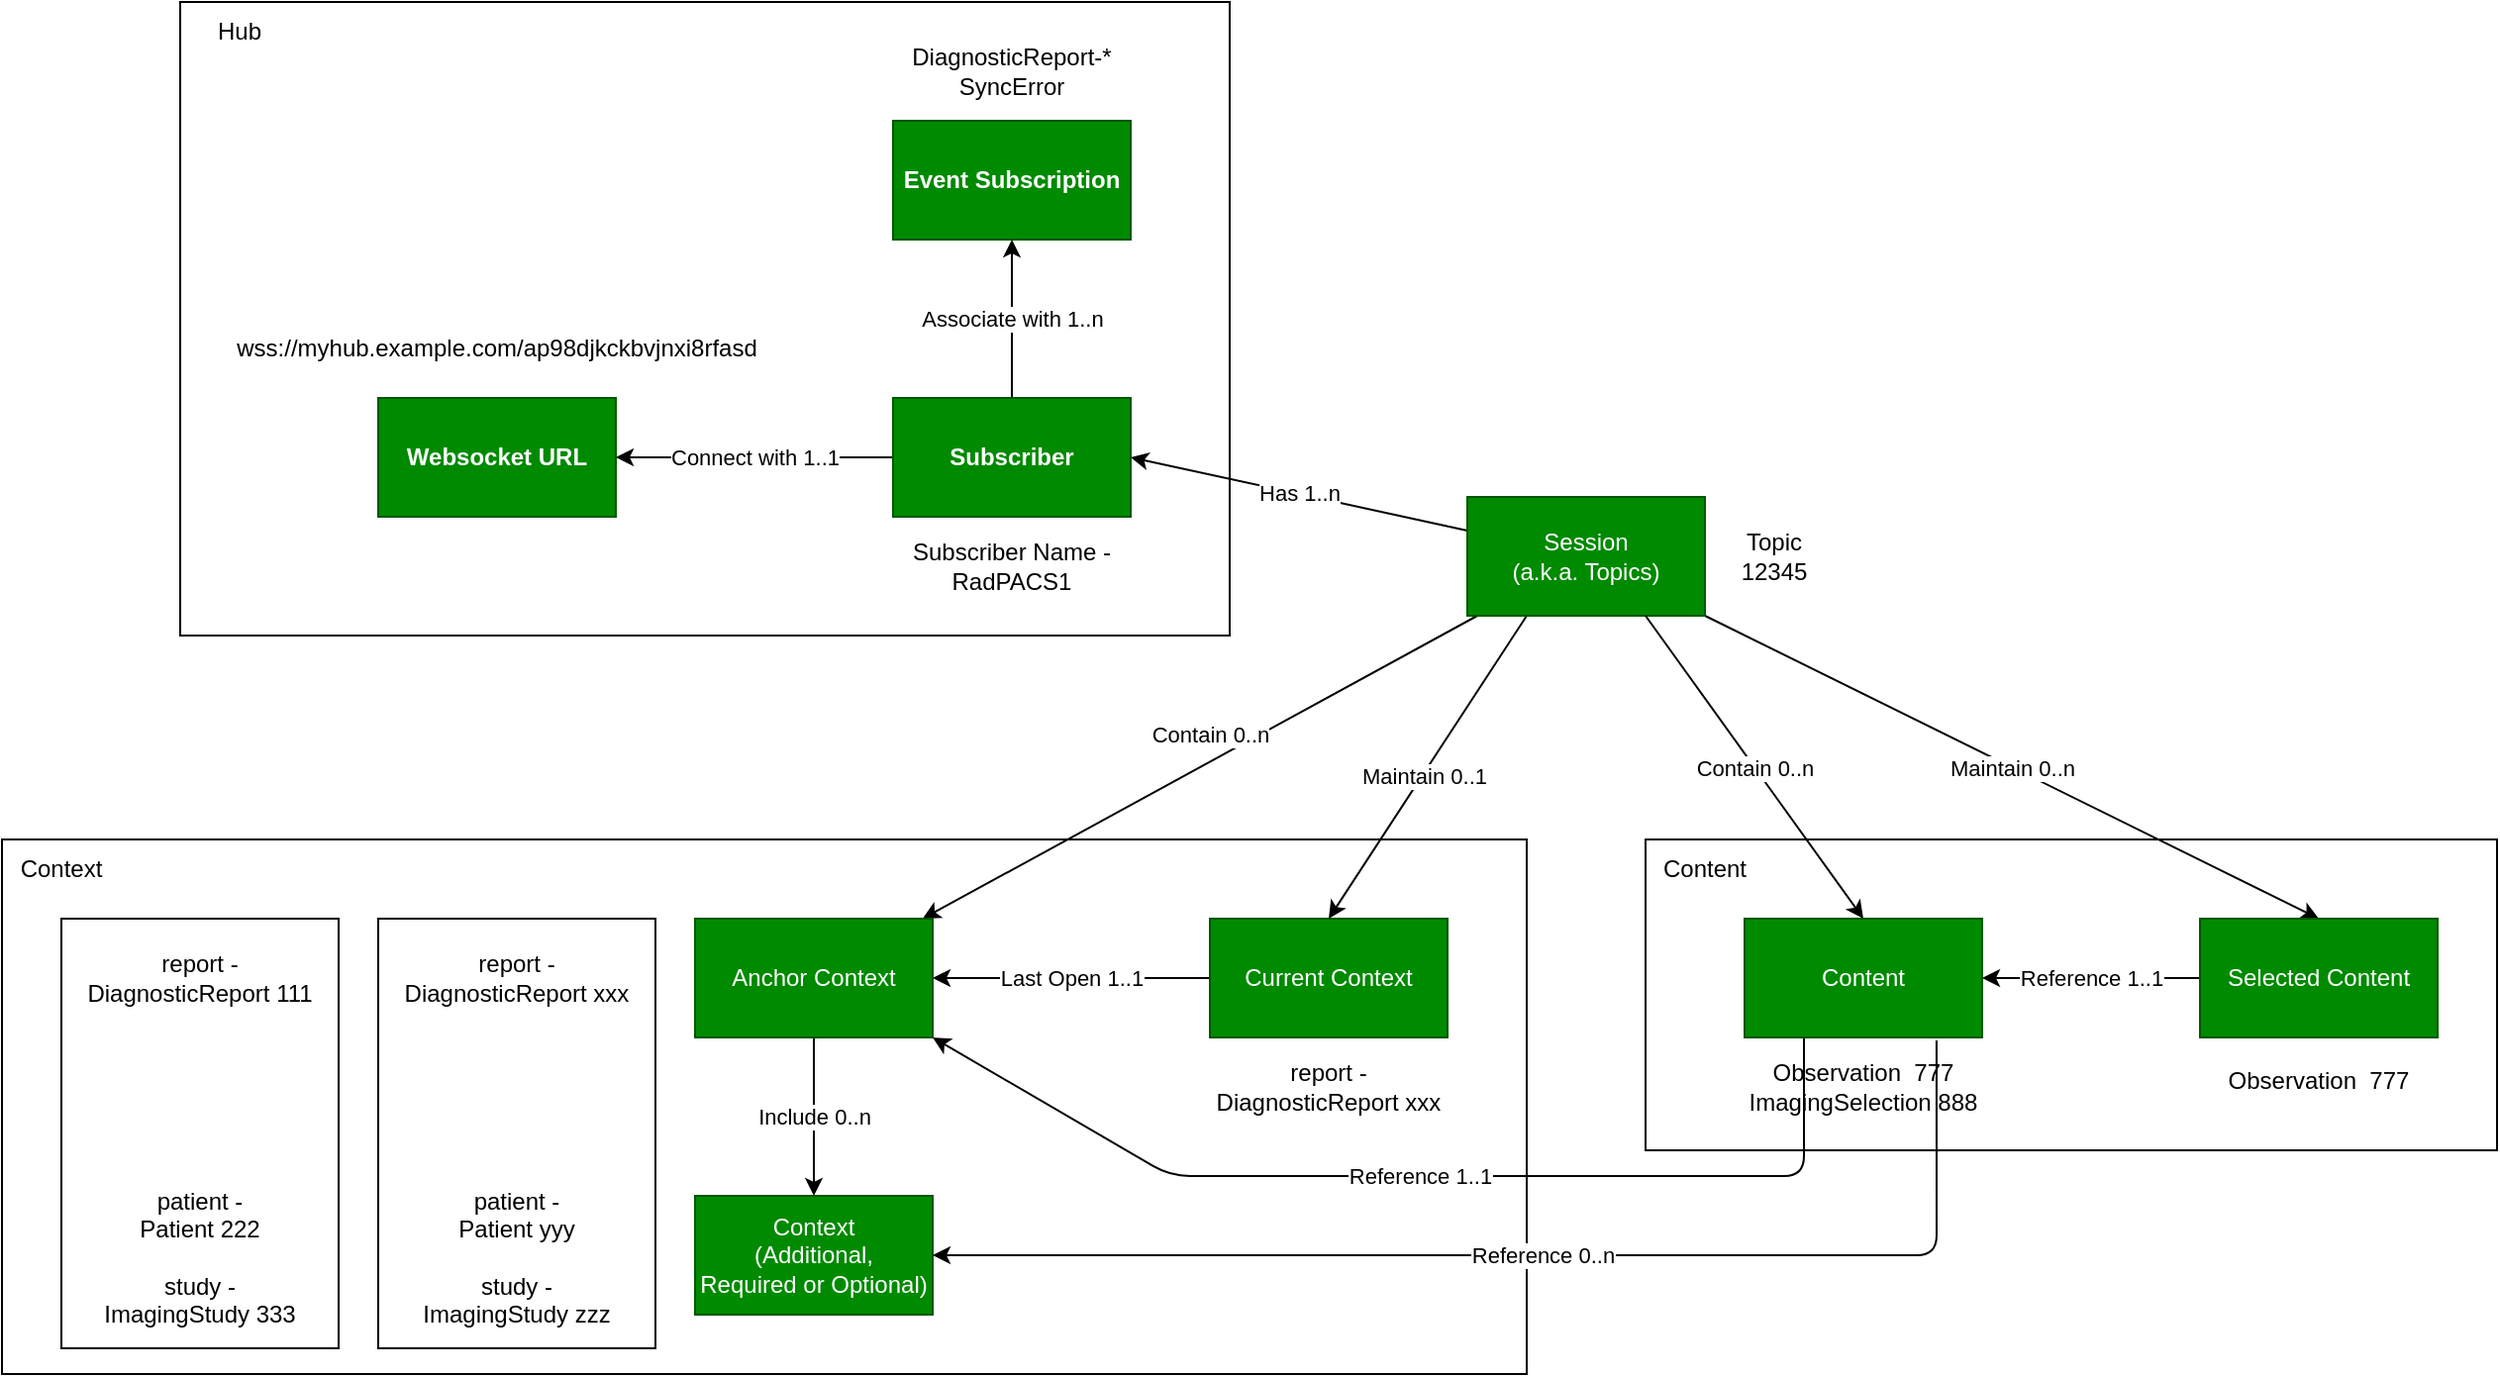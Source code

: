 <mxfile>
    <diagram id="u37TdR3Up0tB3ALFowDp" name="Data Model">
        <mxGraphModel dx="1587" dy="1601" grid="1" gridSize="10" guides="1" tooltips="1" connect="1" arrows="1" fold="1" page="1" pageScale="1" pageWidth="850" pageHeight="1100" math="0" shadow="0">
            <root>
                <mxCell id="0"/>
                <mxCell id="1" parent="0"/>
                <mxCell id="58" value="" style="rounded=0;whiteSpace=wrap;html=1;fillColor=none;" parent="1" vertex="1">
                    <mxGeometry x="-500" y="313" width="770" height="270" as="geometry"/>
                </mxCell>
                <mxCell id="60" value="" style="rounded=0;whiteSpace=wrap;html=1;fillColor=none;" parent="1" vertex="1">
                    <mxGeometry x="330" y="313" width="430" height="157" as="geometry"/>
                </mxCell>
                <mxCell id="56" value="" style="rounded=0;whiteSpace=wrap;html=1;fillColor=none;" parent="1" vertex="1">
                    <mxGeometry x="-410" y="-110" width="530" height="320" as="geometry"/>
                </mxCell>
                <mxCell id="7" value="" style="edgeStyle=none;html=1;" parent="1" source="3" target="6" edge="1">
                    <mxGeometry relative="1" as="geometry"/>
                </mxCell>
                <mxCell id="8" value="Contain 0..n" style="edgeLabel;html=1;align=center;verticalAlign=middle;resizable=0;points=[];" parent="7" vertex="1" connectable="0">
                    <mxGeometry x="-0.25" y="4" relative="1" as="geometry">
                        <mxPoint x="-32" y="-1" as="offset"/>
                    </mxGeometry>
                </mxCell>
                <mxCell id="15" value="Has 1..n" style="edgeStyle=none;html=1;entryX=1;entryY=0.5;entryDx=0;entryDy=0;" parent="1" source="3" target="19" edge="1">
                    <mxGeometry relative="1" as="geometry">
                        <mxPoint x="120" y="170" as="targetPoint"/>
                    </mxGeometry>
                </mxCell>
                <mxCell id="35" style="edgeStyle=none;html=1;exitX=0.25;exitY=1;exitDx=0;exitDy=0;entryX=0.5;entryY=0;entryDx=0;entryDy=0;" parent="1" source="3" target="24" edge="1">
                    <mxGeometry relative="1" as="geometry"/>
                </mxCell>
                <mxCell id="45" value="Maintain 0..1" style="edgeLabel;html=1;align=center;verticalAlign=middle;resizable=0;points=[];" parent="35" vertex="1" connectable="0">
                    <mxGeometry x="0.053" relative="1" as="geometry">
                        <mxPoint as="offset"/>
                    </mxGeometry>
                </mxCell>
                <mxCell id="Kga4_0DMdmYmjc2Gxt2p-82" value="Maintain 0..n" style="edgeStyle=none;html=1;exitX=1;exitY=1;exitDx=0;exitDy=0;entryX=0.5;entryY=0;entryDx=0;entryDy=0;startArrow=none;startFill=0;endArrow=classic;endFill=1;" edge="1" parent="1" source="3" target="ShL6OGzyEPJJIIMobuB--70">
                    <mxGeometry relative="1" as="geometry"/>
                </mxCell>
                <mxCell id="3" value="Session&lt;br&gt;(a.k.a. Topics)" style="rounded=0;whiteSpace=wrap;html=1;fillColor=#008a00;fontColor=#ffffff;strokeColor=#005700;" parent="1" vertex="1">
                    <mxGeometry x="240" y="140" width="120" height="60" as="geometry"/>
                </mxCell>
                <mxCell id="10" value="Include 0..n" style="edgeStyle=none;html=1;" parent="1" source="6" target="9" edge="1">
                    <mxGeometry relative="1" as="geometry"/>
                </mxCell>
                <mxCell id="25" value="Last Open 1..1" style="edgeStyle=none;html=1;startArrow=classic;startFill=1;endArrow=none;endFill=0;" parent="1" source="6" target="24" edge="1">
                    <mxGeometry relative="1" as="geometry"/>
                </mxCell>
                <mxCell id="6" value="Anchor Context" style="whiteSpace=wrap;html=1;rounded=0;fillColor=#008a00;fontColor=#ffffff;strokeColor=#005700;" parent="1" vertex="1">
                    <mxGeometry x="-150" y="353" width="120" height="60" as="geometry"/>
                </mxCell>
                <mxCell id="9" value="Context&lt;br&gt;(Additional,&lt;br&gt;Required or Optional)" style="whiteSpace=wrap;html=1;rounded=0;fillColor=#008a00;fontColor=#ffffff;strokeColor=#005700;" parent="1" vertex="1">
                    <mxGeometry x="-150" y="493" width="120" height="60" as="geometry"/>
                </mxCell>
                <mxCell id="ShL6OGzyEPJJIIMobuB--65" value="Connect with 1..1" style="edgeStyle=none;html=1;" edge="1" parent="1" source="19" target="ShL6OGzyEPJJIIMobuB--64">
                    <mxGeometry relative="1" as="geometry"/>
                </mxCell>
                <mxCell id="ShL6OGzyEPJJIIMobuB--67" value="Associate with 1..n" style="edgeStyle=none;html=1;" edge="1" parent="1" source="19" target="ShL6OGzyEPJJIIMobuB--66">
                    <mxGeometry relative="1" as="geometry"/>
                </mxCell>
                <mxCell id="19" value="Subscriber" style="whiteSpace=wrap;html=1;rounded=0;fontStyle=1;fillColor=#008a00;fontColor=#ffffff;strokeColor=#005700;" parent="1" vertex="1">
                    <mxGeometry x="-50" y="90" width="120" height="60" as="geometry"/>
                </mxCell>
                <mxCell id="24" value="Current Context" style="whiteSpace=wrap;html=1;rounded=0;fillColor=#008a00;fontColor=#ffffff;strokeColor=#005700;" parent="1" vertex="1">
                    <mxGeometry x="110" y="353" width="120" height="60" as="geometry"/>
                </mxCell>
                <mxCell id="50" value="Contain 0..n" style="edgeStyle=none;html=1;exitX=0.5;exitY=0;exitDx=0;exitDy=0;entryX=0.75;entryY=1;entryDx=0;entryDy=0;startArrow=classic;startFill=1;endArrow=none;endFill=0;" parent="1" source="26" target="3" edge="1">
                    <mxGeometry relative="1" as="geometry"/>
                </mxCell>
                <mxCell id="52" value="Reference 1..1" style="edgeStyle=none;html=1;exitX=0.25;exitY=1;exitDx=0;exitDy=0;entryX=1;entryY=1;entryDx=0;entryDy=0;startArrow=none;startFill=0;endArrow=classic;endFill=1;" parent="1" source="26" target="6" edge="1">
                    <mxGeometry relative="1" as="geometry">
                        <Array as="points">
                            <mxPoint x="410" y="483"/>
                            <mxPoint x="90" y="483"/>
                        </Array>
                    </mxGeometry>
                </mxCell>
                <mxCell id="53" value="Reference 0..n" style="edgeStyle=none;html=1;entryX=1;entryY=0.5;entryDx=0;entryDy=0;startArrow=none;startFill=0;endArrow=classic;endFill=1;exitX=0.808;exitY=1.025;exitDx=0;exitDy=0;exitPerimeter=0;" parent="1" source="26" target="9" edge="1">
                    <mxGeometry relative="1" as="geometry">
                        <Array as="points">
                            <mxPoint x="477" y="523"/>
                        </Array>
                    </mxGeometry>
                </mxCell>
                <mxCell id="57" value="Hub" style="text;html=1;strokeColor=none;fillColor=none;align=center;verticalAlign=middle;whiteSpace=wrap;rounded=0;" parent="1" vertex="1">
                    <mxGeometry x="-410" y="-110" width="60" height="30" as="geometry"/>
                </mxCell>
                <mxCell id="ShL6OGzyEPJJIIMobuB--71" value="Reference 1..1" style="edgeStyle=none;html=1;startArrow=classic;startFill=1;endArrow=none;endFill=0;" edge="1" parent="1" source="26" target="ShL6OGzyEPJJIIMobuB--70">
                    <mxGeometry relative="1" as="geometry"/>
                </mxCell>
                <mxCell id="26" value="Content" style="whiteSpace=wrap;html=1;rounded=0;fillColor=#008a00;fontColor=#ffffff;strokeColor=#005700;" parent="1" vertex="1">
                    <mxGeometry x="380" y="353" width="120" height="60" as="geometry"/>
                </mxCell>
                <mxCell id="59" value="Context&lt;span style=&quot;color: rgba(0 , 0 , 0 , 0) ; font-family: monospace ; font-size: 0px&quot;&gt;%3CmxGraphModel%3E%3Croot%3E%3CmxCell%20id%3D%220%22%2F%3E%3CmxCell%20id%3D%221%22%20parent%3D%220%22%2F%3E%3CmxCell%20id%3D%222%22%20value%3D%22%22%20style%3D%22rounded%3D0%3BwhiteSpace%3Dwrap%3Bhtml%3D1%3BfillColor%3Dnone%3B%22%20vertex%3D%221%22%20parent%3D%221%22%3E%3CmxGeometry%20x%3D%22-330%22%20y%3D%22-80%22%20width%3D%22740%22%20height%3D%22130%22%20as%3D%22geometry%22%2F%3E%3C%2FmxCell%3E%3CmxCell%20id%3D%223%22%20value%3D%22Activity%22%20style%3D%22text%3Bhtml%3D1%3BstrokeColor%3Dnone%3BfillColor%3Dnone%3Balign%3Dcenter%3BverticalAlign%3Dmiddle%3BwhiteSpace%3Dwrap%3Brounded%3D0%3B%22%20vertex%3D%221%22%20parent%3D%221%22%3E%3CmxGeometry%20x%3D%22-330%22%20y%3D%22-80%22%20width%3D%2260%22%20height%3D%2230%22%20as%3D%22geometry%22%2F%3E%3C%2FmxCell%3E%3C%2Froot%3E%3C%2FmxGraphModel%3E&lt;/span&gt;" style="text;html=1;strokeColor=none;fillColor=none;align=center;verticalAlign=middle;whiteSpace=wrap;rounded=0;" parent="1" vertex="1">
                    <mxGeometry x="-500" y="313" width="60" height="30" as="geometry"/>
                </mxCell>
                <mxCell id="61" value="Content" style="text;html=1;strokeColor=none;fillColor=none;align=center;verticalAlign=middle;whiteSpace=wrap;rounded=0;" parent="1" vertex="1">
                    <mxGeometry x="330" y="313" width="60" height="30" as="geometry"/>
                </mxCell>
                <mxCell id="ShL6OGzyEPJJIIMobuB--64" value="Websocket URL" style="whiteSpace=wrap;html=1;fillColor=#008a00;strokeColor=#005700;fontColor=#ffffff;rounded=0;fontStyle=1;" vertex="1" parent="1">
                    <mxGeometry x="-310" y="90" width="120" height="60" as="geometry"/>
                </mxCell>
                <mxCell id="ShL6OGzyEPJJIIMobuB--66" value="Event Subscription" style="whiteSpace=wrap;html=1;fillColor=#008a00;strokeColor=#005700;fontColor=#ffffff;rounded=0;fontStyle=1;" vertex="1" parent="1">
                    <mxGeometry x="-50" y="-50" width="120" height="60" as="geometry"/>
                </mxCell>
                <mxCell id="ShL6OGzyEPJJIIMobuB--70" value="Selected Content" style="whiteSpace=wrap;html=1;fillColor=#008a00;strokeColor=#005700;fontColor=#ffffff;rounded=0;" vertex="1" parent="1">
                    <mxGeometry x="610" y="353" width="120" height="60" as="geometry"/>
                </mxCell>
                <mxCell id="Kga4_0DMdmYmjc2Gxt2p-61" value="Topic 12345" style="text;strokeColor=none;align=center;fillColor=none;html=1;verticalAlign=middle;whiteSpace=wrap;rounded=0;" vertex="1" parent="1">
                    <mxGeometry x="365" y="155" width="60" height="30" as="geometry"/>
                </mxCell>
                <mxCell id="Kga4_0DMdmYmjc2Gxt2p-67" value="" style="group" vertex="1" connectable="0" parent="1">
                    <mxGeometry x="-470" y="353" width="140" height="217.25" as="geometry"/>
                </mxCell>
                <mxCell id="Kga4_0DMdmYmjc2Gxt2p-66" value="" style="whiteSpace=wrap;html=1;fillColor=none;" vertex="1" parent="Kga4_0DMdmYmjc2Gxt2p-67">
                    <mxGeometry width="140" height="217" as="geometry"/>
                </mxCell>
                <mxCell id="Kga4_0DMdmYmjc2Gxt2p-64" value="patient -&lt;br&gt;Patient 222&lt;br&gt;&lt;br&gt;study - ImagingStudy 333" style="text;strokeColor=none;align=center;fillColor=none;html=1;verticalAlign=middle;whiteSpace=wrap;rounded=0;" vertex="1" parent="Kga4_0DMdmYmjc2Gxt2p-67">
                    <mxGeometry x="15" y="124.25" width="110" height="93" as="geometry"/>
                </mxCell>
                <mxCell id="Kga4_0DMdmYmjc2Gxt2p-65" value="report - DiagnosticReport 111" style="text;strokeColor=none;align=center;fillColor=none;html=1;verticalAlign=middle;whiteSpace=wrap;rounded=0;" vertex="1" parent="Kga4_0DMdmYmjc2Gxt2p-67">
                    <mxGeometry x="10" y="15" width="120" height="30" as="geometry"/>
                </mxCell>
                <mxCell id="Kga4_0DMdmYmjc2Gxt2p-68" value="" style="group" vertex="1" connectable="0" parent="1">
                    <mxGeometry x="-310" y="353" width="140" height="217.25" as="geometry"/>
                </mxCell>
                <mxCell id="Kga4_0DMdmYmjc2Gxt2p-69" value="" style="whiteSpace=wrap;html=1;fillColor=none;" vertex="1" parent="Kga4_0DMdmYmjc2Gxt2p-68">
                    <mxGeometry width="140" height="217" as="geometry"/>
                </mxCell>
                <mxCell id="Kga4_0DMdmYmjc2Gxt2p-70" value="patient -&lt;br&gt;Patient yyy&lt;br&gt;&lt;br&gt;study - ImagingStudy zzz" style="text;strokeColor=none;align=center;fillColor=none;html=1;verticalAlign=middle;whiteSpace=wrap;rounded=0;" vertex="1" parent="Kga4_0DMdmYmjc2Gxt2p-68">
                    <mxGeometry x="15" y="124.25" width="110" height="93" as="geometry"/>
                </mxCell>
                <mxCell id="Kga4_0DMdmYmjc2Gxt2p-71" value="report - DiagnosticReport xxx" style="text;strokeColor=none;align=center;fillColor=none;html=1;verticalAlign=middle;whiteSpace=wrap;rounded=0;" vertex="1" parent="Kga4_0DMdmYmjc2Gxt2p-68">
                    <mxGeometry x="10" y="15" width="120" height="30" as="geometry"/>
                </mxCell>
                <mxCell id="Kga4_0DMdmYmjc2Gxt2p-76" value="report - DiagnosticReport xxx" style="text;strokeColor=none;align=center;fillColor=none;html=1;verticalAlign=middle;whiteSpace=wrap;rounded=0;" vertex="1" parent="1">
                    <mxGeometry x="110" y="423" width="120" height="30" as="geometry"/>
                </mxCell>
                <mxCell id="Kga4_0DMdmYmjc2Gxt2p-77" value="Observation&amp;nbsp; 777&lt;br&gt;ImagingSelection 888" style="text;strokeColor=none;align=center;fillColor=none;html=1;verticalAlign=middle;whiteSpace=wrap;rounded=0;" vertex="1" parent="1">
                    <mxGeometry x="370" y="423" width="140" height="30" as="geometry"/>
                </mxCell>
                <mxCell id="Kga4_0DMdmYmjc2Gxt2p-78" value="Observation&amp;nbsp; 777" style="text;strokeColor=none;align=center;fillColor=none;html=1;verticalAlign=middle;whiteSpace=wrap;rounded=0;" vertex="1" parent="1">
                    <mxGeometry x="600" y="420" width="140" height="30" as="geometry"/>
                </mxCell>
                <mxCell id="Kga4_0DMdmYmjc2Gxt2p-79" value="Subscriber Name - RadPACS1" style="text;strokeColor=none;align=center;fillColor=none;html=1;verticalAlign=middle;whiteSpace=wrap;rounded=0;" vertex="1" parent="1">
                    <mxGeometry x="-45" y="160" width="110" height="30" as="geometry"/>
                </mxCell>
                <mxCell id="Kga4_0DMdmYmjc2Gxt2p-80" value="DiagnosticReport-*&lt;br&gt;SyncError" style="text;strokeColor=none;align=center;fillColor=none;html=1;verticalAlign=middle;whiteSpace=wrap;rounded=0;" vertex="1" parent="1">
                    <mxGeometry x="-45" y="-90" width="110" height="30" as="geometry"/>
                </mxCell>
                <mxCell id="Kga4_0DMdmYmjc2Gxt2p-81" value="wss://myhub.example.com/ap98djkckbvjnxi8rfasd" style="text;strokeColor=none;align=center;fillColor=none;html=1;verticalAlign=middle;whiteSpace=wrap;rounded=0;" vertex="1" parent="1">
                    <mxGeometry x="-305" y="50" width="110" height="30" as="geometry"/>
                </mxCell>
            </root>
        </mxGraphModel>
    </diagram>
    <diagram id="REENpzGBm39CdS1Fk5RU" name="Interaction Model">
        <mxGraphModel dx="1494" dy="1529" grid="1" gridSize="10" guides="1" tooltips="1" connect="1" arrows="1" fold="1" page="1" pageScale="1" pageWidth="850" pageHeight="1100" math="0" shadow="0">
            <root>
                <mxCell id="0"/>
                <mxCell id="1" parent="0"/>
                <mxCell id="uQy_RtOWi2RNMos_5whO-5" value="Subscriber" style="whiteSpace=wrap;html=1;rounded=1;fillColor=#65b8e2;fontColor=#ffffff;strokeColor=#006EAF;" vertex="1" parent="1">
                    <mxGeometry x="305" y="-80" width="195" height="200" as="geometry"/>
                </mxCell>
                <mxCell id="uQy_RtOWi2RNMos_5whO-6" value="Send 1..1" style="edgeStyle=none;html=1;exitX=1;exitY=0.5;exitDx=0;exitDy=0;entryX=0;entryY=0.5;entryDx=0;entryDy=0;startArrow=none;startFill=0;endArrow=classic;endFill=1;" edge="1" parent="1" source="CS6DWMl4JMOBhloM0IUo-4" target="uQy_RtOWi2RNMos_5whO-5">
                    <mxGeometry relative="1" as="geometry"/>
                </mxCell>
                <mxCell id="CS6DWMl4JMOBhloM0IUo-4" value="Hub" style="rounded=1;whiteSpace=wrap;html=1;fillColor=#1ba1e2;fontColor=#ffffff;strokeColor=#006EAF;" vertex="1" parent="1">
                    <mxGeometry y="-10" width="120" height="60" as="geometry"/>
                </mxCell>
                <mxCell id="CS6DWMl4JMOBhloM0IUo-5" value="Publish 0..n" style="edgeStyle=none;html=1;exitX=1;exitY=0.5;exitDx=0;exitDy=0;startArrow=none;startFill=0;endArrow=classic;endFill=1;entryX=0;entryY=0.25;entryDx=0;entryDy=0;" edge="1" parent="1" source="CS6DWMl4JMOBhloM0IUo-6" target="CS6DWMl4JMOBhloM0IUo-4">
                    <mxGeometry relative="1" as="geometry">
                        <mxPoint x="-10" y="60" as="targetPoint"/>
                    </mxGeometry>
                </mxCell>
                <mxCell id="uQy_RtOWi2RNMos_5whO-8" value="Launch 0..n" style="edgeStyle=none;html=1;entryX=0.5;entryY=0;entryDx=0;entryDy=0;startArrow=none;startFill=0;endArrow=classic;endFill=1;" edge="1" parent="1" source="CS6DWMl4JMOBhloM0IUo-6" target="uQy_RtOWi2RNMos_5whO-4">
                    <mxGeometry relative="1" as="geometry">
                        <Array as="points">
                            <mxPoint x="-240" y="-160"/>
                            <mxPoint x="80" y="-160"/>
                            <mxPoint x="403" y="-160"/>
                        </Array>
                    </mxGeometry>
                </mxCell>
                <mxCell id="CS6DWMl4JMOBhloM0IUo-6" value="Driving Application" style="whiteSpace=wrap;html=1;rounded=1;fillColor=#1ba1e2;fontColor=#ffffff;strokeColor=#006EAF;" vertex="1" parent="1">
                    <mxGeometry x="-300" y="-70" width="120" height="60" as="geometry"/>
                </mxCell>
                <mxCell id="CS6DWMl4JMOBhloM0IUo-10" value="Context Event" style="whiteSpace=wrap;html=1;rounded=0;fillColor=#008a00;fontColor=#ffffff;strokeColor=#005700;" vertex="1" parent="1">
                    <mxGeometry x="-130" y="-100" width="120" height="60" as="geometry"/>
                </mxCell>
                <mxCell id="uQy_RtOWi2RNMos_5whO-2" value="Publish 0..n" style="edgeStyle=none;html=1;exitX=1;exitY=0.5;exitDx=0;exitDy=0;entryX=0;entryY=0.75;entryDx=0;entryDy=0;startArrow=none;startFill=0;endArrow=classic;endFill=1;" edge="1" parent="1" source="uQy_RtOWi2RNMos_5whO-1" target="CS6DWMl4JMOBhloM0IUo-4">
                    <mxGeometry relative="1" as="geometry"/>
                </mxCell>
                <mxCell id="uQy_RtOWi2RNMos_5whO-1" value="Report Content Creator" style="whiteSpace=wrap;html=1;rounded=1;fillColor=#1ba1e2;fontColor=#ffffff;strokeColor=#006EAF;" vertex="1" parent="1">
                    <mxGeometry x="-300" y="70" width="120" height="60" as="geometry"/>
                </mxCell>
                <mxCell id="uQy_RtOWi2RNMos_5whO-3" value="Content Event" style="whiteSpace=wrap;html=1;rounded=0;fillColor=#008a00;fontColor=#ffffff;strokeColor=#005700;" vertex="1" parent="1">
                    <mxGeometry x="-130" y="100" width="120" height="60" as="geometry"/>
                </mxCell>
                <mxCell id="uQy_RtOWi2RNMos_5whO-7" value="Any Event" style="whiteSpace=wrap;html=1;rounded=0;fillColor=#008a00;fontColor=#ffffff;strokeColor=#005700;" vertex="1" parent="1">
                    <mxGeometry x="150" y="-70" width="120" height="60" as="geometry"/>
                </mxCell>
                <mxCell id="uQy_RtOWi2RNMos_5whO-4" value="Synchronizing Application" style="whiteSpace=wrap;html=1;rounded=1;fillColor=#1ba1e2;fontColor=#ffffff;strokeColor=#006EAF;" vertex="1" parent="1">
                    <mxGeometry x="342.5" y="-60" width="120" height="60" as="geometry"/>
                </mxCell>
            </root>
        </mxGraphModel>
    </diagram>
</mxfile>